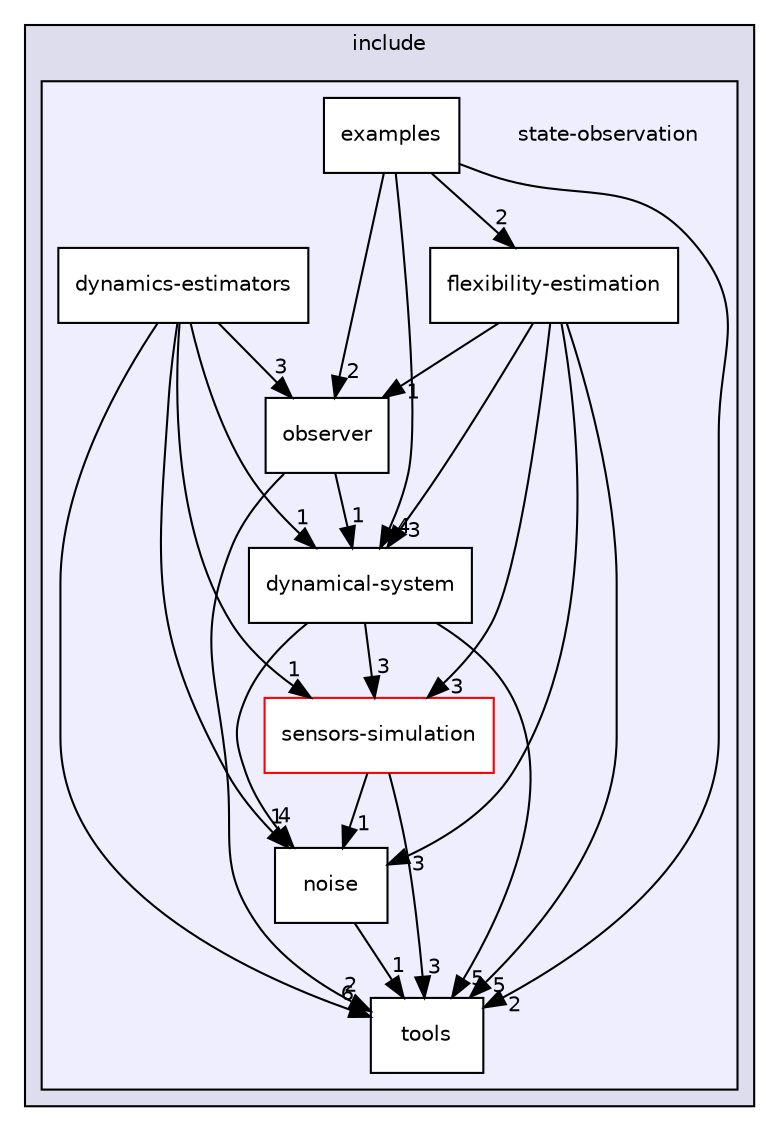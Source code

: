 digraph "include/state-observation" {
  compound=true
  node [ fontsize="10", fontname="Helvetica"];
  edge [ labelfontsize="10", labelfontname="Helvetica"];
  subgraph clusterdir_d44c64559bbebec7f509842c48db8b23 {
    graph [ bgcolor="#ddddee", pencolor="black", label="include" fontname="Helvetica", fontsize="10", URL="dir_d44c64559bbebec7f509842c48db8b23.html"]
  subgraph clusterdir_83a5adf5943f4a4b3f547bb1caea8ebc {
    graph [ bgcolor="#eeeeff", pencolor="black", label="" URL="dir_83a5adf5943f4a4b3f547bb1caea8ebc.html"];
    dir_83a5adf5943f4a4b3f547bb1caea8ebc [shape=plaintext label="state-observation"];
    dir_1590af73df7e3bdf8b13ca2f501650d1 [shape=box label="dynamical-system" color="black" fillcolor="white" style="filled" URL="dir_1590af73df7e3bdf8b13ca2f501650d1.html"];
    dir_cda5fc5be0e10eb55ab46f5ba25ddf36 [shape=box label="dynamics-estimators" color="black" fillcolor="white" style="filled" URL="dir_cda5fc5be0e10eb55ab46f5ba25ddf36.html"];
    dir_f0f17f841abfc01a14216cd450994e91 [shape=box label="examples" color="black" fillcolor="white" style="filled" URL="dir_f0f17f841abfc01a14216cd450994e91.html"];
    dir_af263ed31e7d5e1974340c16f9c2f8e6 [shape=box label="flexibility-estimation" color="black" fillcolor="white" style="filled" URL="dir_af263ed31e7d5e1974340c16f9c2f8e6.html"];
    dir_6fbd0b0e2cb21ce00ddd2cc4e06b3785 [shape=box label="noise" color="black" fillcolor="white" style="filled" URL="dir_6fbd0b0e2cb21ce00ddd2cc4e06b3785.html"];
    dir_c4c28657b08aec13789223b1c69a0431 [shape=box label="observer" color="black" fillcolor="white" style="filled" URL="dir_c4c28657b08aec13789223b1c69a0431.html"];
    dir_2561071a805c5ec499f97a9e3197d13a [shape=box label="sensors-simulation" color="red" fillcolor="white" style="filled" URL="dir_2561071a805c5ec499f97a9e3197d13a.html"];
    dir_10173d511f8d64922babfe9876d221d4 [shape=box label="tools" color="black" fillcolor="white" style="filled" URL="dir_10173d511f8d64922babfe9876d221d4.html"];
  }
  }
  dir_cda5fc5be0e10eb55ab46f5ba25ddf36->dir_10173d511f8d64922babfe9876d221d4 [headlabel="6", labeldistance=1.5 headhref="dir_000003_000010.html"];
  dir_cda5fc5be0e10eb55ab46f5ba25ddf36->dir_2561071a805c5ec499f97a9e3197d13a [headlabel="1", labeldistance=1.5 headhref="dir_000003_000008.html"];
  dir_cda5fc5be0e10eb55ab46f5ba25ddf36->dir_1590af73df7e3bdf8b13ca2f501650d1 [headlabel="1", labeldistance=1.5 headhref="dir_000003_000002.html"];
  dir_cda5fc5be0e10eb55ab46f5ba25ddf36->dir_6fbd0b0e2cb21ce00ddd2cc4e06b3785 [headlabel="1", labeldistance=1.5 headhref="dir_000003_000006.html"];
  dir_cda5fc5be0e10eb55ab46f5ba25ddf36->dir_c4c28657b08aec13789223b1c69a0431 [headlabel="3", labeldistance=1.5 headhref="dir_000003_000007.html"];
  dir_f0f17f841abfc01a14216cd450994e91->dir_10173d511f8d64922babfe9876d221d4 [headlabel="2", labeldistance=1.5 headhref="dir_000004_000010.html"];
  dir_f0f17f841abfc01a14216cd450994e91->dir_1590af73df7e3bdf8b13ca2f501650d1 [headlabel="4", labeldistance=1.5 headhref="dir_000004_000002.html"];
  dir_f0f17f841abfc01a14216cd450994e91->dir_af263ed31e7d5e1974340c16f9c2f8e6 [headlabel="2", labeldistance=1.5 headhref="dir_000004_000005.html"];
  dir_f0f17f841abfc01a14216cd450994e91->dir_c4c28657b08aec13789223b1c69a0431 [headlabel="2", labeldistance=1.5 headhref="dir_000004_000007.html"];
  dir_2561071a805c5ec499f97a9e3197d13a->dir_10173d511f8d64922babfe9876d221d4 [headlabel="3", labeldistance=1.5 headhref="dir_000008_000010.html"];
  dir_2561071a805c5ec499f97a9e3197d13a->dir_6fbd0b0e2cb21ce00ddd2cc4e06b3785 [headlabel="1", labeldistance=1.5 headhref="dir_000008_000006.html"];
  dir_1590af73df7e3bdf8b13ca2f501650d1->dir_10173d511f8d64922babfe9876d221d4 [headlabel="5", labeldistance=1.5 headhref="dir_000002_000010.html"];
  dir_1590af73df7e3bdf8b13ca2f501650d1->dir_2561071a805c5ec499f97a9e3197d13a [headlabel="3", labeldistance=1.5 headhref="dir_000002_000008.html"];
  dir_1590af73df7e3bdf8b13ca2f501650d1->dir_6fbd0b0e2cb21ce00ddd2cc4e06b3785 [headlabel="4", labeldistance=1.5 headhref="dir_000002_000006.html"];
  dir_6fbd0b0e2cb21ce00ddd2cc4e06b3785->dir_10173d511f8d64922babfe9876d221d4 [headlabel="1", labeldistance=1.5 headhref="dir_000006_000010.html"];
  dir_af263ed31e7d5e1974340c16f9c2f8e6->dir_10173d511f8d64922babfe9876d221d4 [headlabel="5", labeldistance=1.5 headhref="dir_000005_000010.html"];
  dir_af263ed31e7d5e1974340c16f9c2f8e6->dir_2561071a805c5ec499f97a9e3197d13a [headlabel="3", labeldistance=1.5 headhref="dir_000005_000008.html"];
  dir_af263ed31e7d5e1974340c16f9c2f8e6->dir_1590af73df7e3bdf8b13ca2f501650d1 [headlabel="3", labeldistance=1.5 headhref="dir_000005_000002.html"];
  dir_af263ed31e7d5e1974340c16f9c2f8e6->dir_6fbd0b0e2cb21ce00ddd2cc4e06b3785 [headlabel="3", labeldistance=1.5 headhref="dir_000005_000006.html"];
  dir_af263ed31e7d5e1974340c16f9c2f8e6->dir_c4c28657b08aec13789223b1c69a0431 [headlabel="1", labeldistance=1.5 headhref="dir_000005_000007.html"];
  dir_c4c28657b08aec13789223b1c69a0431->dir_10173d511f8d64922babfe9876d221d4 [headlabel="2", labeldistance=1.5 headhref="dir_000007_000010.html"];
  dir_c4c28657b08aec13789223b1c69a0431->dir_1590af73df7e3bdf8b13ca2f501650d1 [headlabel="1", labeldistance=1.5 headhref="dir_000007_000002.html"];
}
